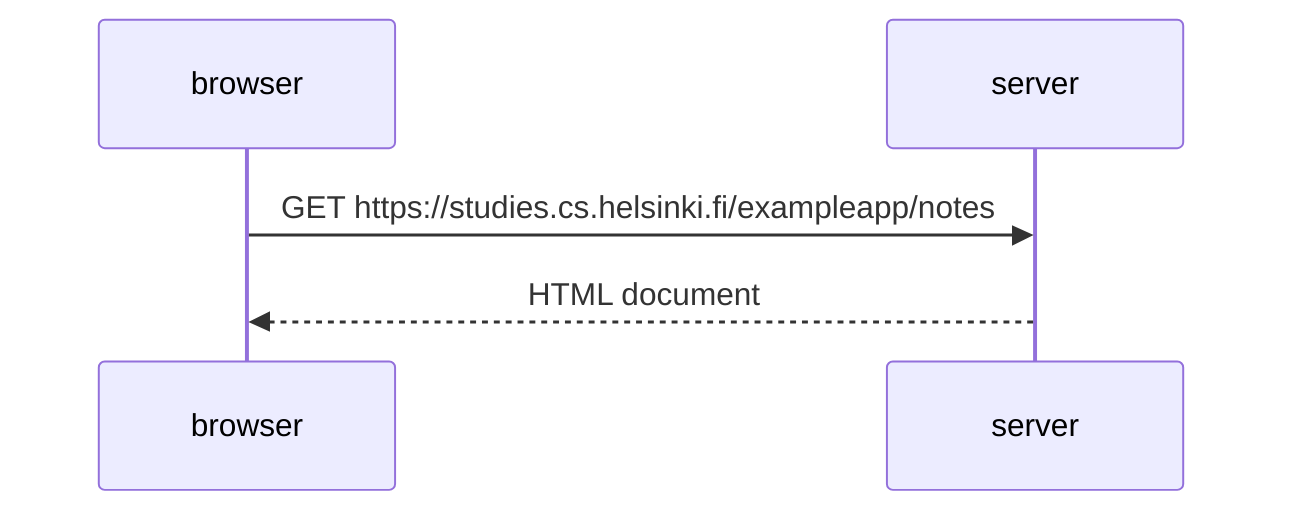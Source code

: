 sequenceDiagram
browser->>server: GET https://studies.cs.helsinki.fi/exampleapp/notes
server-->>browser: HTML document